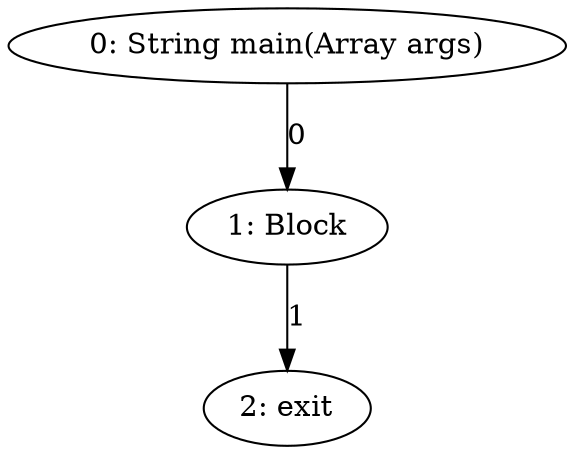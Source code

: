 digraph G {
  1 [ label="0: String main(Array args)" ];
  2 [ label="1: Block" ];
  3 [ label="2: exit" ];
  1 -> 2 [ label="0" ];
  2 -> 3 [ label="1" ];
}
